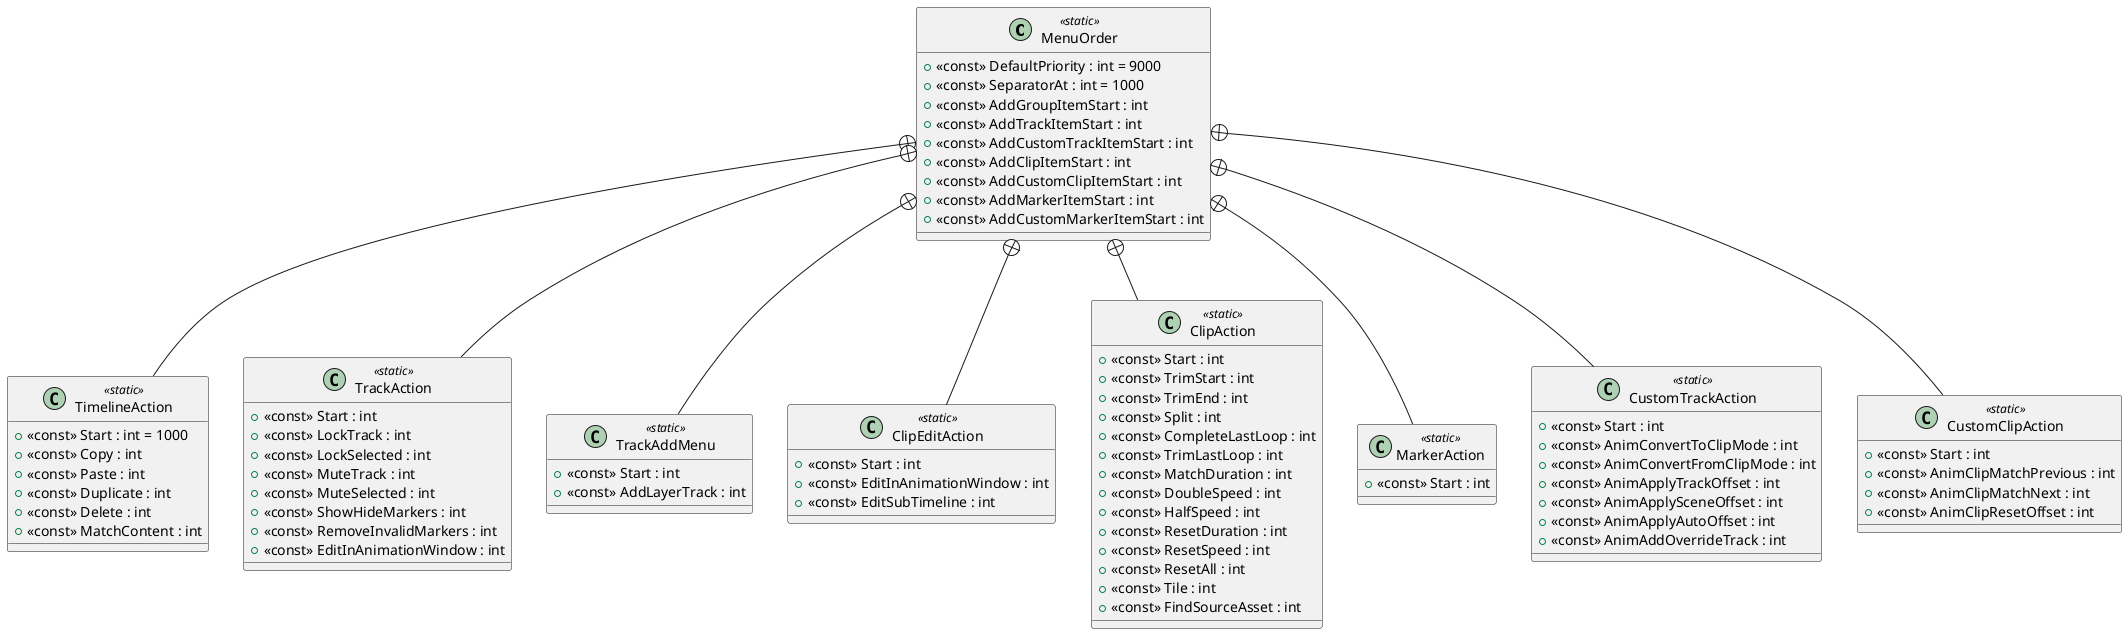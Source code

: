 @startuml
class MenuOrder <<static>> {
    + <<const>> DefaultPriority : int = 9000
    + <<const>> SeparatorAt : int = 1000
    + <<const>> AddGroupItemStart : int
    + <<const>> AddTrackItemStart : int
    + <<const>> AddCustomTrackItemStart : int
    + <<const>> AddClipItemStart : int
    + <<const>> AddCustomClipItemStart : int
    + <<const>> AddMarkerItemStart : int
    + <<const>> AddCustomMarkerItemStart : int
}
class TimelineAction <<static>> {
    + <<const>> Start : int = 1000
    + <<const>> Copy : int
    + <<const>> Paste : int
    + <<const>> Duplicate : int
    + <<const>> Delete : int
    + <<const>> MatchContent : int
}
class TrackAction <<static>> {
    + <<const>> Start : int
    + <<const>> LockTrack : int
    + <<const>> LockSelected : int
    + <<const>> MuteTrack : int
    + <<const>> MuteSelected : int
    + <<const>> ShowHideMarkers : int
    + <<const>> RemoveInvalidMarkers : int
    + <<const>> EditInAnimationWindow : int
}
class TrackAddMenu <<static>> {
    + <<const>> Start : int
    + <<const>> AddLayerTrack : int
}
class ClipEditAction <<static>> {
    + <<const>> Start : int
    + <<const>> EditInAnimationWindow : int
    + <<const>> EditSubTimeline : int
}
class ClipAction <<static>> {
    + <<const>> Start : int
    + <<const>> TrimStart : int
    + <<const>> TrimEnd : int
    + <<const>> Split : int
    + <<const>> CompleteLastLoop : int
    + <<const>> TrimLastLoop : int
    + <<const>> MatchDuration : int
    + <<const>> DoubleSpeed : int
    + <<const>> HalfSpeed : int
    + <<const>> ResetDuration : int
    + <<const>> ResetSpeed : int
    + <<const>> ResetAll : int
    + <<const>> Tile : int
    + <<const>> FindSourceAsset : int
}
class MarkerAction <<static>> {
    + <<const>> Start : int
}
class CustomTrackAction <<static>> {
    + <<const>> Start : int
    + <<const>> AnimConvertToClipMode : int
    + <<const>> AnimConvertFromClipMode : int
    + <<const>> AnimApplyTrackOffset : int
    + <<const>> AnimApplySceneOffset : int
    + <<const>> AnimApplyAutoOffset : int
    + <<const>> AnimAddOverrideTrack : int
}
class CustomClipAction <<static>> {
    + <<const>> Start : int
    + <<const>> AnimClipMatchPrevious : int
    + <<const>> AnimClipMatchNext : int
    + <<const>> AnimClipResetOffset : int
}
MenuOrder +-- TimelineAction
MenuOrder +-- TrackAction
MenuOrder +-- TrackAddMenu
MenuOrder +-- ClipEditAction
MenuOrder +-- ClipAction
MenuOrder +-- MarkerAction
MenuOrder +-- CustomTrackAction
MenuOrder +-- CustomClipAction
@enduml
